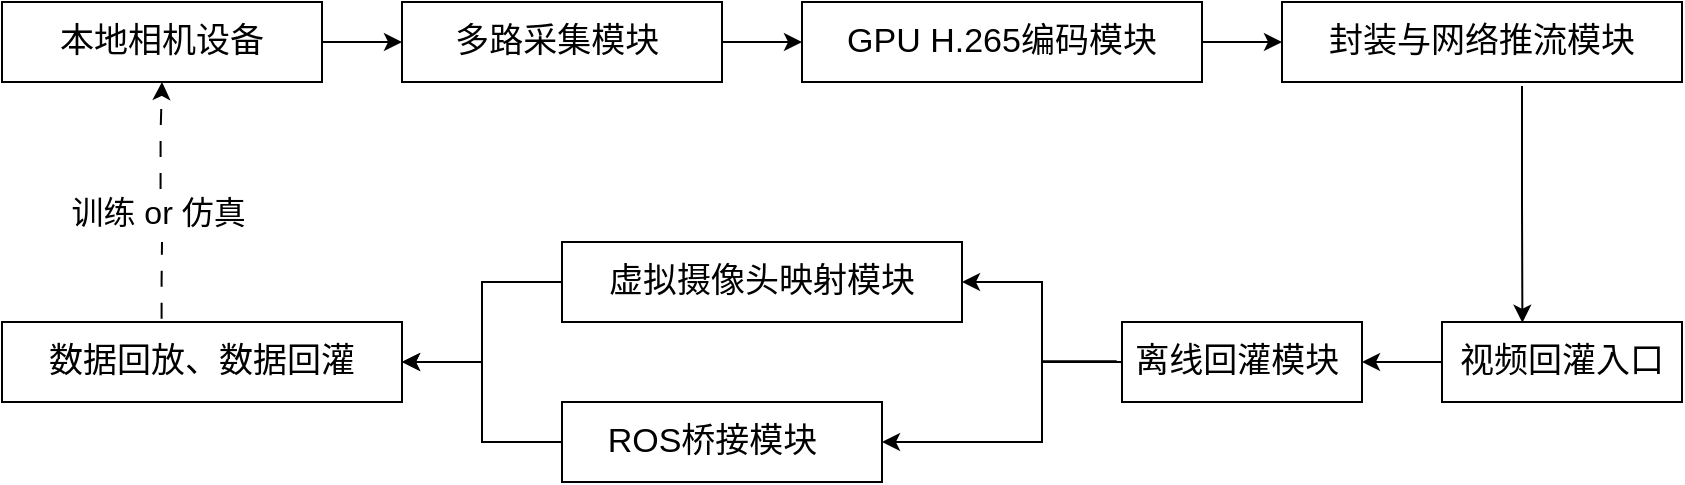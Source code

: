 <mxfile version="26.2.13">
  <diagram name="第 1 页" id="6Rfoe-goF3gAWL0ZB-z-">
    <mxGraphModel dx="1367" dy="794" grid="1" gridSize="10" guides="1" tooltips="1" connect="1" arrows="1" fold="1" page="1" pageScale="1" pageWidth="827" pageHeight="1169" math="0" shadow="0">
      <root>
        <mxCell id="0" />
        <mxCell id="1" parent="0" />
        <mxCell id="9yYpdT37-bhHTmu5_V2q-3" value="" style="edgeStyle=orthogonalEdgeStyle;rounded=0;orthogonalLoop=1;jettySize=auto;html=1;" edge="1" parent="1" source="9yYpdT37-bhHTmu5_V2q-2" target="9yYpdT37-bhHTmu5_V2q-1">
          <mxGeometry relative="1" as="geometry" />
        </mxCell>
        <mxCell id="9yYpdT37-bhHTmu5_V2q-5" value="" style="edgeStyle=orthogonalEdgeStyle;rounded=0;orthogonalLoop=1;jettySize=auto;html=1;" edge="1" parent="1" source="9yYpdT37-bhHTmu5_V2q-1" target="9yYpdT37-bhHTmu5_V2q-4">
          <mxGeometry relative="1" as="geometry" />
        </mxCell>
        <mxCell id="9yYpdT37-bhHTmu5_V2q-1" value="&lt;font style=&quot;font-size: 17px;&quot;&gt;多路采集模块&lt;/font&gt;&lt;span style=&quot;font-size: 17px; background-color: transparent; color: light-dark(rgb(0, 0, 0), rgb(255, 255, 255));&quot;&gt;&amp;nbsp;&lt;/span&gt;" style="rounded=0;whiteSpace=wrap;html=1;" vertex="1" parent="1">
          <mxGeometry x="200" y="360" width="160" height="40" as="geometry" />
        </mxCell>
        <mxCell id="9yYpdT37-bhHTmu5_V2q-2" value="&lt;span style=&quot;font-size: 17px;&quot;&gt;本地相机设备&lt;/span&gt;" style="rounded=0;whiteSpace=wrap;html=1;" vertex="1" parent="1">
          <mxGeometry y="360" width="160" height="40" as="geometry" />
        </mxCell>
        <mxCell id="9yYpdT37-bhHTmu5_V2q-7" value="" style="edgeStyle=orthogonalEdgeStyle;rounded=0;orthogonalLoop=1;jettySize=auto;html=1;entryX=0;entryY=0.5;entryDx=0;entryDy=0;exitX=1;exitY=0.5;exitDx=0;exitDy=0;" edge="1" parent="1" source="9yYpdT37-bhHTmu5_V2q-4" target="9yYpdT37-bhHTmu5_V2q-6">
          <mxGeometry relative="1" as="geometry" />
        </mxCell>
        <mxCell id="9yYpdT37-bhHTmu5_V2q-4" value="&lt;font style=&quot;font-size: 17px;&quot;&gt;GPU H.265编码模块&lt;/font&gt;" style="rounded=0;whiteSpace=wrap;html=1;" vertex="1" parent="1">
          <mxGeometry x="400" y="360" width="200" height="40" as="geometry" />
        </mxCell>
        <mxCell id="9yYpdT37-bhHTmu5_V2q-9" value="" style="edgeStyle=orthogonalEdgeStyle;rounded=0;orthogonalLoop=1;jettySize=auto;html=1;exitX=0.6;exitY=1.05;exitDx=0;exitDy=0;exitPerimeter=0;entryX=0.335;entryY=0.01;entryDx=0;entryDy=0;entryPerimeter=0;" edge="1" parent="1" source="9yYpdT37-bhHTmu5_V2q-6" target="9yYpdT37-bhHTmu5_V2q-8">
          <mxGeometry relative="1" as="geometry" />
        </mxCell>
        <mxCell id="9yYpdT37-bhHTmu5_V2q-6" value="&lt;font style=&quot;font-size: 17px;&quot;&gt;封装与网络推流模块&lt;/font&gt;" style="rounded=0;whiteSpace=wrap;html=1;" vertex="1" parent="1">
          <mxGeometry x="640" y="360" width="200" height="40" as="geometry" />
        </mxCell>
        <mxCell id="9yYpdT37-bhHTmu5_V2q-13" value="" style="edgeStyle=orthogonalEdgeStyle;rounded=0;orthogonalLoop=1;jettySize=auto;html=1;exitX=-0.022;exitY=0.49;exitDx=0;exitDy=0;exitPerimeter=0;" edge="1" parent="1" source="9yYpdT37-bhHTmu5_V2q-28" target="9yYpdT37-bhHTmu5_V2q-12">
          <mxGeometry relative="1" as="geometry">
            <Array as="points">
              <mxPoint x="520" y="540" />
              <mxPoint x="520" y="500" />
            </Array>
          </mxGeometry>
        </mxCell>
        <mxCell id="9yYpdT37-bhHTmu5_V2q-15" value="" style="edgeStyle=orthogonalEdgeStyle;rounded=0;orthogonalLoop=1;jettySize=auto;html=1;entryX=1;entryY=0.5;entryDx=0;entryDy=0;exitX=0;exitY=0.5;exitDx=0;exitDy=0;" edge="1" parent="1" source="9yYpdT37-bhHTmu5_V2q-28" target="9yYpdT37-bhHTmu5_V2q-14">
          <mxGeometry relative="1" as="geometry">
            <Array as="points">
              <mxPoint x="520" y="540" />
              <mxPoint x="520" y="580" />
            </Array>
          </mxGeometry>
        </mxCell>
        <mxCell id="9yYpdT37-bhHTmu5_V2q-29" value="" style="edgeStyle=orthogonalEdgeStyle;rounded=0;orthogonalLoop=1;jettySize=auto;html=1;" edge="1" parent="1" source="9yYpdT37-bhHTmu5_V2q-8" target="9yYpdT37-bhHTmu5_V2q-28">
          <mxGeometry relative="1" as="geometry" />
        </mxCell>
        <mxCell id="9yYpdT37-bhHTmu5_V2q-8" value="&lt;font style=&quot;font-size: 17px;&quot;&gt;视频回灌入口&lt;/font&gt;" style="rounded=0;whiteSpace=wrap;html=1;" vertex="1" parent="1">
          <mxGeometry x="720" y="520" width="120" height="40" as="geometry" />
        </mxCell>
        <mxCell id="9yYpdT37-bhHTmu5_V2q-24" value="" style="edgeStyle=orthogonalEdgeStyle;rounded=0;orthogonalLoop=1;jettySize=auto;html=1;entryX=1;entryY=0.5;entryDx=0;entryDy=0;" edge="1" parent="1" source="9yYpdT37-bhHTmu5_V2q-12" target="9yYpdT37-bhHTmu5_V2q-25">
          <mxGeometry relative="1" as="geometry">
            <mxPoint x="200" y="540" as="targetPoint" />
            <Array as="points">
              <mxPoint x="240" y="500" />
              <mxPoint x="240" y="540" />
            </Array>
          </mxGeometry>
        </mxCell>
        <mxCell id="9yYpdT37-bhHTmu5_V2q-12" value="&lt;font style=&quot;font-size: 17px;&quot;&gt;虚拟摄像头映射模块&lt;/font&gt;" style="rounded=0;whiteSpace=wrap;html=1;" vertex="1" parent="1">
          <mxGeometry x="280" y="480" width="200" height="40" as="geometry" />
        </mxCell>
        <mxCell id="9yYpdT37-bhHTmu5_V2q-17" value="" style="edgeStyle=orthogonalEdgeStyle;rounded=0;orthogonalLoop=1;jettySize=auto;html=1;entryX=0.5;entryY=1;entryDx=0;entryDy=0;exitX=0.494;exitY=0.117;exitDx=0;exitDy=0;exitPerimeter=0;dashed=1;dashPattern=8 8;" edge="1" parent="1" source="9yYpdT37-bhHTmu5_V2q-30" target="9yYpdT37-bhHTmu5_V2q-2">
          <mxGeometry relative="1" as="geometry">
            <mxPoint x="200" y="500" as="targetPoint" />
            <Array as="points" />
          </mxGeometry>
        </mxCell>
        <mxCell id="9yYpdT37-bhHTmu5_V2q-14" value="&lt;font style=&quot;font-size: 17px;&quot;&gt;ROS桥接模块&amp;nbsp;&amp;nbsp;&lt;/font&gt;" style="rounded=0;whiteSpace=wrap;html=1;" vertex="1" parent="1">
          <mxGeometry x="280" y="560" width="160" height="40" as="geometry" />
        </mxCell>
        <mxCell id="9yYpdT37-bhHTmu5_V2q-26" value="" style="edgeStyle=orthogonalEdgeStyle;rounded=0;orthogonalLoop=1;jettySize=auto;html=1;entryX=1;entryY=0.5;entryDx=0;entryDy=0;" edge="1" parent="1" source="9yYpdT37-bhHTmu5_V2q-14" target="9yYpdT37-bhHTmu5_V2q-25">
          <mxGeometry relative="1" as="geometry">
            <mxPoint x="480" y="580" as="sourcePoint" />
            <mxPoint x="80" y="440" as="targetPoint" />
            <Array as="points">
              <mxPoint x="240" y="580" />
              <mxPoint x="240" y="540" />
            </Array>
          </mxGeometry>
        </mxCell>
        <mxCell id="9yYpdT37-bhHTmu5_V2q-25" value="&lt;span style=&quot;font-size: 17px;&quot;&gt;数据回放、数据回灌&lt;/span&gt;" style="rounded=0;whiteSpace=wrap;html=1;" vertex="1" parent="1">
          <mxGeometry y="520" width="200" height="40" as="geometry" />
        </mxCell>
        <mxCell id="9yYpdT37-bhHTmu5_V2q-28" value="&lt;font style=&quot;font-size: 17px;&quot;&gt;离线回灌模块&amp;nbsp;&lt;/font&gt;" style="rounded=0;whiteSpace=wrap;html=1;" vertex="1" parent="1">
          <mxGeometry x="560" y="520" width="120" height="40" as="geometry" />
        </mxCell>
        <mxCell id="9yYpdT37-bhHTmu5_V2q-31" value="" style="edgeStyle=orthogonalEdgeStyle;rounded=0;orthogonalLoop=1;jettySize=auto;html=1;dashed=1;dashPattern=8 8;exitX=0.399;exitY=-0.04;exitDx=0;exitDy=0;exitPerimeter=0;endArrow=none;startFill=0;" edge="1" parent="1" source="9yYpdT37-bhHTmu5_V2q-25" target="9yYpdT37-bhHTmu5_V2q-30">
          <mxGeometry relative="1" as="geometry" />
        </mxCell>
        <mxCell id="9yYpdT37-bhHTmu5_V2q-30" value="&lt;font style=&quot;font-size: 16px;&quot;&gt;训练&amp;nbsp;or 仿真&amp;nbsp;&lt;/font&gt;" style="text;html=1;align=center;verticalAlign=middle;resizable=0;points=[];autosize=1;strokeColor=none;fillColor=none;" vertex="1" parent="1">
          <mxGeometry x="20" y="450" width="120" height="30" as="geometry" />
        </mxCell>
      </root>
    </mxGraphModel>
  </diagram>
</mxfile>
